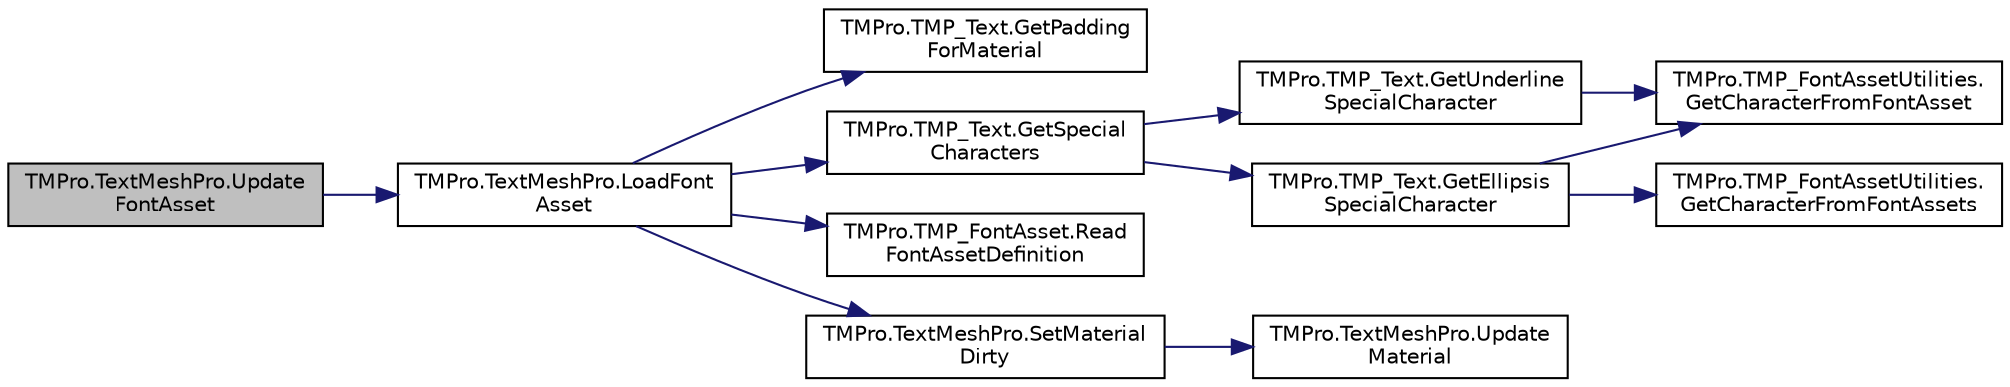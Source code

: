 digraph "TMPro.TextMeshPro.UpdateFontAsset"
{
 // LATEX_PDF_SIZE
  edge [fontname="Helvetica",fontsize="10",labelfontname="Helvetica",labelfontsize="10"];
  node [fontname="Helvetica",fontsize="10",shape=record];
  rankdir="LR";
  Node1 [label="TMPro.TextMeshPro.Update\lFontAsset",height=0.2,width=0.4,color="black", fillcolor="grey75", style="filled", fontcolor="black",tooltip=" "];
  Node1 -> Node2 [color="midnightblue",fontsize="10",style="solid",fontname="Helvetica"];
  Node2 [label="TMPro.TextMeshPro.LoadFont\lAsset",height=0.2,width=0.4,color="black", fillcolor="white", style="filled",URL="$class_t_m_pro_1_1_text_mesh_pro.html#a5bb3ac2d25483c61b10064917225ca59",tooltip="Method which derived classes need to override to load Font Assets."];
  Node2 -> Node3 [color="midnightblue",fontsize="10",style="solid",fontname="Helvetica"];
  Node3 [label="TMPro.TMP_Text.GetPadding\lForMaterial",height=0.2,width=0.4,color="black", fillcolor="white", style="filled",URL="$class_t_m_pro_1_1_t_m_p___text.html#a7182ea72ca6b396af6cae05cee59243d",tooltip="Get the padding value for the currently assigned material"];
  Node2 -> Node4 [color="midnightblue",fontsize="10",style="solid",fontname="Helvetica"];
  Node4 [label="TMPro.TMP_Text.GetSpecial\lCharacters",height=0.2,width=0.4,color="black", fillcolor="white", style="filled",URL="$class_t_m_pro_1_1_t_m_p___text.html#a17ad19c4cf9c5ad4485b208eb0a37bf2",tooltip="Method used to find and cache references to the Underline and Ellipsis characters."];
  Node4 -> Node5 [color="midnightblue",fontsize="10",style="solid",fontname="Helvetica"];
  Node5 [label="TMPro.TMP_Text.GetEllipsis\lSpecialCharacter",height=0.2,width=0.4,color="black", fillcolor="white", style="filled",URL="$class_t_m_pro_1_1_t_m_p___text.html#a3193988e012b58e178ae978de5e64e6d",tooltip=" "];
  Node5 -> Node6 [color="midnightblue",fontsize="10",style="solid",fontname="Helvetica"];
  Node6 [label="TMPro.TMP_FontAssetUtilities.\lGetCharacterFromFontAsset",height=0.2,width=0.4,color="black", fillcolor="white", style="filled",URL="$class_t_m_pro_1_1_t_m_p___font_asset_utilities.html#a9d70106b39c64e03f4e62e1f13c0948b",tooltip="Returns the text element (character) for the given unicode value taking into consideration the reques..."];
  Node5 -> Node7 [color="midnightblue",fontsize="10",style="solid",fontname="Helvetica"];
  Node7 [label="TMPro.TMP_FontAssetUtilities.\lGetCharacterFromFontAssets",height=0.2,width=0.4,color="black", fillcolor="white", style="filled",URL="$class_t_m_pro_1_1_t_m_p___font_asset_utilities.html#afdc59bd1dcec2cddc898a4f034a66dee",tooltip="Returns the text element (character) for the given unicode value taking into consideration the reques..."];
  Node4 -> Node8 [color="midnightblue",fontsize="10",style="solid",fontname="Helvetica"];
  Node8 [label="TMPro.TMP_Text.GetUnderline\lSpecialCharacter",height=0.2,width=0.4,color="black", fillcolor="white", style="filled",URL="$class_t_m_pro_1_1_t_m_p___text.html#aa644bbb25fe0d440b1adf25dc2081f37",tooltip=" "];
  Node8 -> Node6 [color="midnightblue",fontsize="10",style="solid",fontname="Helvetica"];
  Node2 -> Node9 [color="midnightblue",fontsize="10",style="solid",fontname="Helvetica"];
  Node9 [label="TMPro.TMP_FontAsset.Read\lFontAssetDefinition",height=0.2,width=0.4,color="black", fillcolor="white", style="filled",URL="$class_t_m_pro_1_1_t_m_p___font_asset.html#ade90a42615b002bb0c31b06d497df510",tooltip=" "];
  Node2 -> Node10 [color="midnightblue",fontsize="10",style="solid",fontname="Helvetica"];
  Node10 [label="TMPro.TextMeshPro.SetMaterial\lDirty",height=0.2,width=0.4,color="black", fillcolor="white", style="filled",URL="$class_t_m_pro_1_1_text_mesh_pro.html#af2177065726b878773a7798a3e4aedf7",tooltip="Schedule updating of the material used by the text object."];
  Node10 -> Node11 [color="midnightblue",fontsize="10",style="solid",fontname="Helvetica"];
  Node11 [label="TMPro.TextMeshPro.Update\lMaterial",height=0.2,width=0.4,color="black", fillcolor="white", style="filled",URL="$class_t_m_pro_1_1_text_mesh_pro.html#ae087fd09b3ce4bb5bfea21e7207f3d56",tooltip=" "];
}
